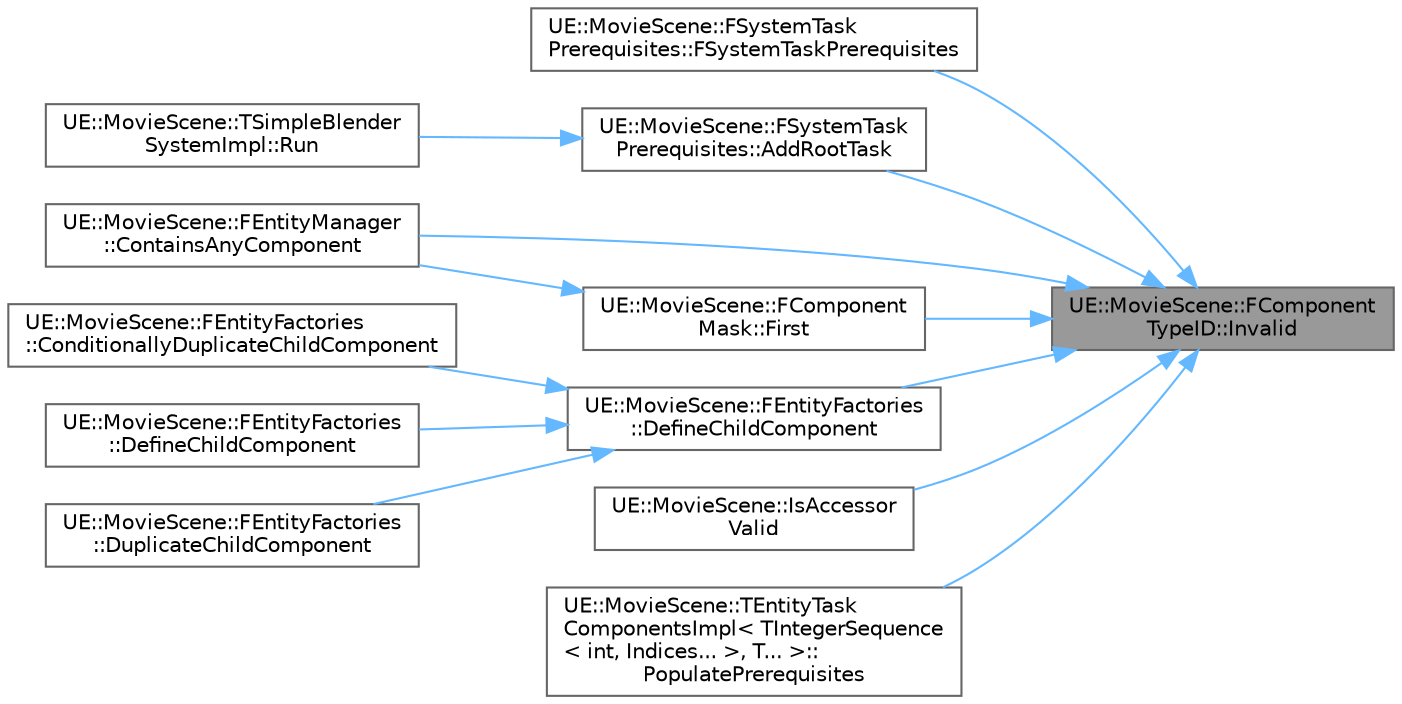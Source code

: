 digraph "UE::MovieScene::FComponentTypeID::Invalid"
{
 // INTERACTIVE_SVG=YES
 // LATEX_PDF_SIZE
  bgcolor="transparent";
  edge [fontname=Helvetica,fontsize=10,labelfontname=Helvetica,labelfontsize=10];
  node [fontname=Helvetica,fontsize=10,shape=box,height=0.2,width=0.4];
  rankdir="RL";
  Node1 [id="Node000001",label="UE::MovieScene::FComponent\lTypeID::Invalid",height=0.2,width=0.4,color="gray40", fillcolor="grey60", style="filled", fontcolor="black",tooltip=" "];
  Node1 -> Node2 [id="edge1_Node000001_Node000002",dir="back",color="steelblue1",style="solid",tooltip=" "];
  Node2 [id="Node000002",label="UE::MovieScene::FSystemTask\lPrerequisites::FSystemTaskPrerequisites",height=0.2,width=0.4,color="grey40", fillcolor="white", style="filled",URL="$d3/d71/structUE_1_1MovieScene_1_1FSystemTaskPrerequisites.html#ad2821f1cea6cc0a1d8de7df556d6fe57",tooltip=" "];
  Node1 -> Node3 [id="edge2_Node000001_Node000003",dir="back",color="steelblue1",style="solid",tooltip=" "];
  Node3 [id="Node000003",label="UE::MovieScene::FSystemTask\lPrerequisites::AddRootTask",height=0.2,width=0.4,color="grey40", fillcolor="white", style="filled",URL="$d3/d71/structUE_1_1MovieScene_1_1FSystemTaskPrerequisites.html#a823e6bd883aa1948caf857b3160c3d18",tooltip=" "];
  Node3 -> Node4 [id="edge3_Node000003_Node000004",dir="back",color="steelblue1",style="solid",tooltip=" "];
  Node4 [id="Node000004",label="UE::MovieScene::TSimpleBlender\lSystemImpl::Run",height=0.2,width=0.4,color="grey40", fillcolor="white", style="filled",URL="$d1/d5f/classUE_1_1MovieScene_1_1TSimpleBlenderSystemImpl.html#a968a3b0a8899a56eb747e7f36dc96c41",tooltip="Runs the blender system."];
  Node1 -> Node5 [id="edge4_Node000001_Node000005",dir="back",color="steelblue1",style="solid",tooltip=" "];
  Node5 [id="Node000005",label="UE::MovieScene::FEntityManager\l::ContainsAnyComponent",height=0.2,width=0.4,color="grey40", fillcolor="white", style="filled",URL="$d6/d19/classUE_1_1MovieScene_1_1FEntityManager.html#a92a0eda1f34e3b3cf873fd5afbbbae4c",tooltip="Check whether any entity in this manager has any of the specified components."];
  Node1 -> Node6 [id="edge5_Node000001_Node000006",dir="back",color="steelblue1",style="solid",tooltip=" "];
  Node6 [id="Node000006",label="UE::MovieScene::FEntityFactories\l::DefineChildComponent",height=0.2,width=0.4,color="grey40", fillcolor="white", style="filled",URL="$dd/dd4/structUE_1_1MovieScene_1_1FEntityFactories.html#a43f60a07199fbb7a66dbecc008273aff",tooltip="Defines a component as something that should always be created on every child entity."];
  Node6 -> Node7 [id="edge6_Node000006_Node000007",dir="back",color="steelblue1",style="solid",tooltip=" "];
  Node7 [id="Node000007",label="UE::MovieScene::FEntityFactories\l::ConditionallyDuplicateChildComponent",height=0.2,width=0.4,color="grey40", fillcolor="white", style="filled",URL="$dd/dd4/structUE_1_1MovieScene_1_1FEntityFactories.html#aeaab911d98512f2327738295fb00d7d9",tooltip="Makes the given component automatically copied from a parent entity to all its children entities,..."];
  Node6 -> Node8 [id="edge7_Node000006_Node000008",dir="back",color="steelblue1",style="solid",tooltip=" "];
  Node8 [id="Node000008",label="UE::MovieScene::FEntityFactories\l::DefineChildComponent",height=0.2,width=0.4,color="grey40", fillcolor="white", style="filled",URL="$dd/dd4/structUE_1_1MovieScene_1_1FEntityFactories.html#adf7831ae733e60ba616f1be7ccd7121b",tooltip="Specifies that if a component is present on a parent entity, the given child component should be crea..."];
  Node6 -> Node9 [id="edge8_Node000006_Node000009",dir="back",color="steelblue1",style="solid",tooltip=" "];
  Node9 [id="Node000009",label="UE::MovieScene::FEntityFactories\l::DuplicateChildComponent",height=0.2,width=0.4,color="grey40", fillcolor="white", style="filled",URL="$dd/dd4/structUE_1_1MovieScene_1_1FEntityFactories.html#ac095c61b557574c2bc9192e31cb17d10",tooltip="Makes the given component automatically copied from a parent entity to all its children entities."];
  Node1 -> Node10 [id="edge9_Node000001_Node000010",dir="back",color="steelblue1",style="solid",tooltip=" "];
  Node10 [id="Node000010",label="UE::MovieScene::FComponent\lMask::First",height=0.2,width=0.4,color="grey40", fillcolor="white", style="filled",URL="$db/d9a/structUE_1_1MovieScene_1_1FComponentMask.html#a7345cae6ca42e08a87f9a5195599fcbe",tooltip="Find the first component type ID in this mask, or Invalid if the mask is empty."];
  Node10 -> Node5 [id="edge10_Node000010_Node000005",dir="back",color="steelblue1",style="solid",tooltip=" "];
  Node1 -> Node11 [id="edge11_Node000001_Node000011",dir="back",color="steelblue1",style="solid",tooltip=" "];
  Node11 [id="Node000011",label="UE::MovieScene::IsAccessor\lValid",height=0.2,width=0.4,color="grey40", fillcolor="white", style="filled",URL="$d1/dd1/namespaceUE_1_1MovieScene.html#a150fc7e630a4d487bb6e655d88f7331a",tooltip=" "];
  Node1 -> Node12 [id="edge12_Node000001_Node000012",dir="back",color="steelblue1",style="solid",tooltip=" "];
  Node12 [id="Node000012",label="UE::MovieScene::TEntityTask\lComponentsImpl\< TIntegerSequence\l\< int, Indices... \>, T... \>::\lPopulatePrerequisites",height=0.2,width=0.4,color="grey40", fillcolor="white", style="filled",URL="$d5/da7/structUE_1_1MovieScene_1_1TEntityTaskComponentsImpl_3_01TIntegerSequence_3_01int_00_01Indices_8_8_8_01_4_00_01T_8_8_8_01_4.html#ae70a99cf887e710b4dd9b714c1c429d1",tooltip="Utility function called when the task is dispatched to populate the filter based on our component typ..."];
}
